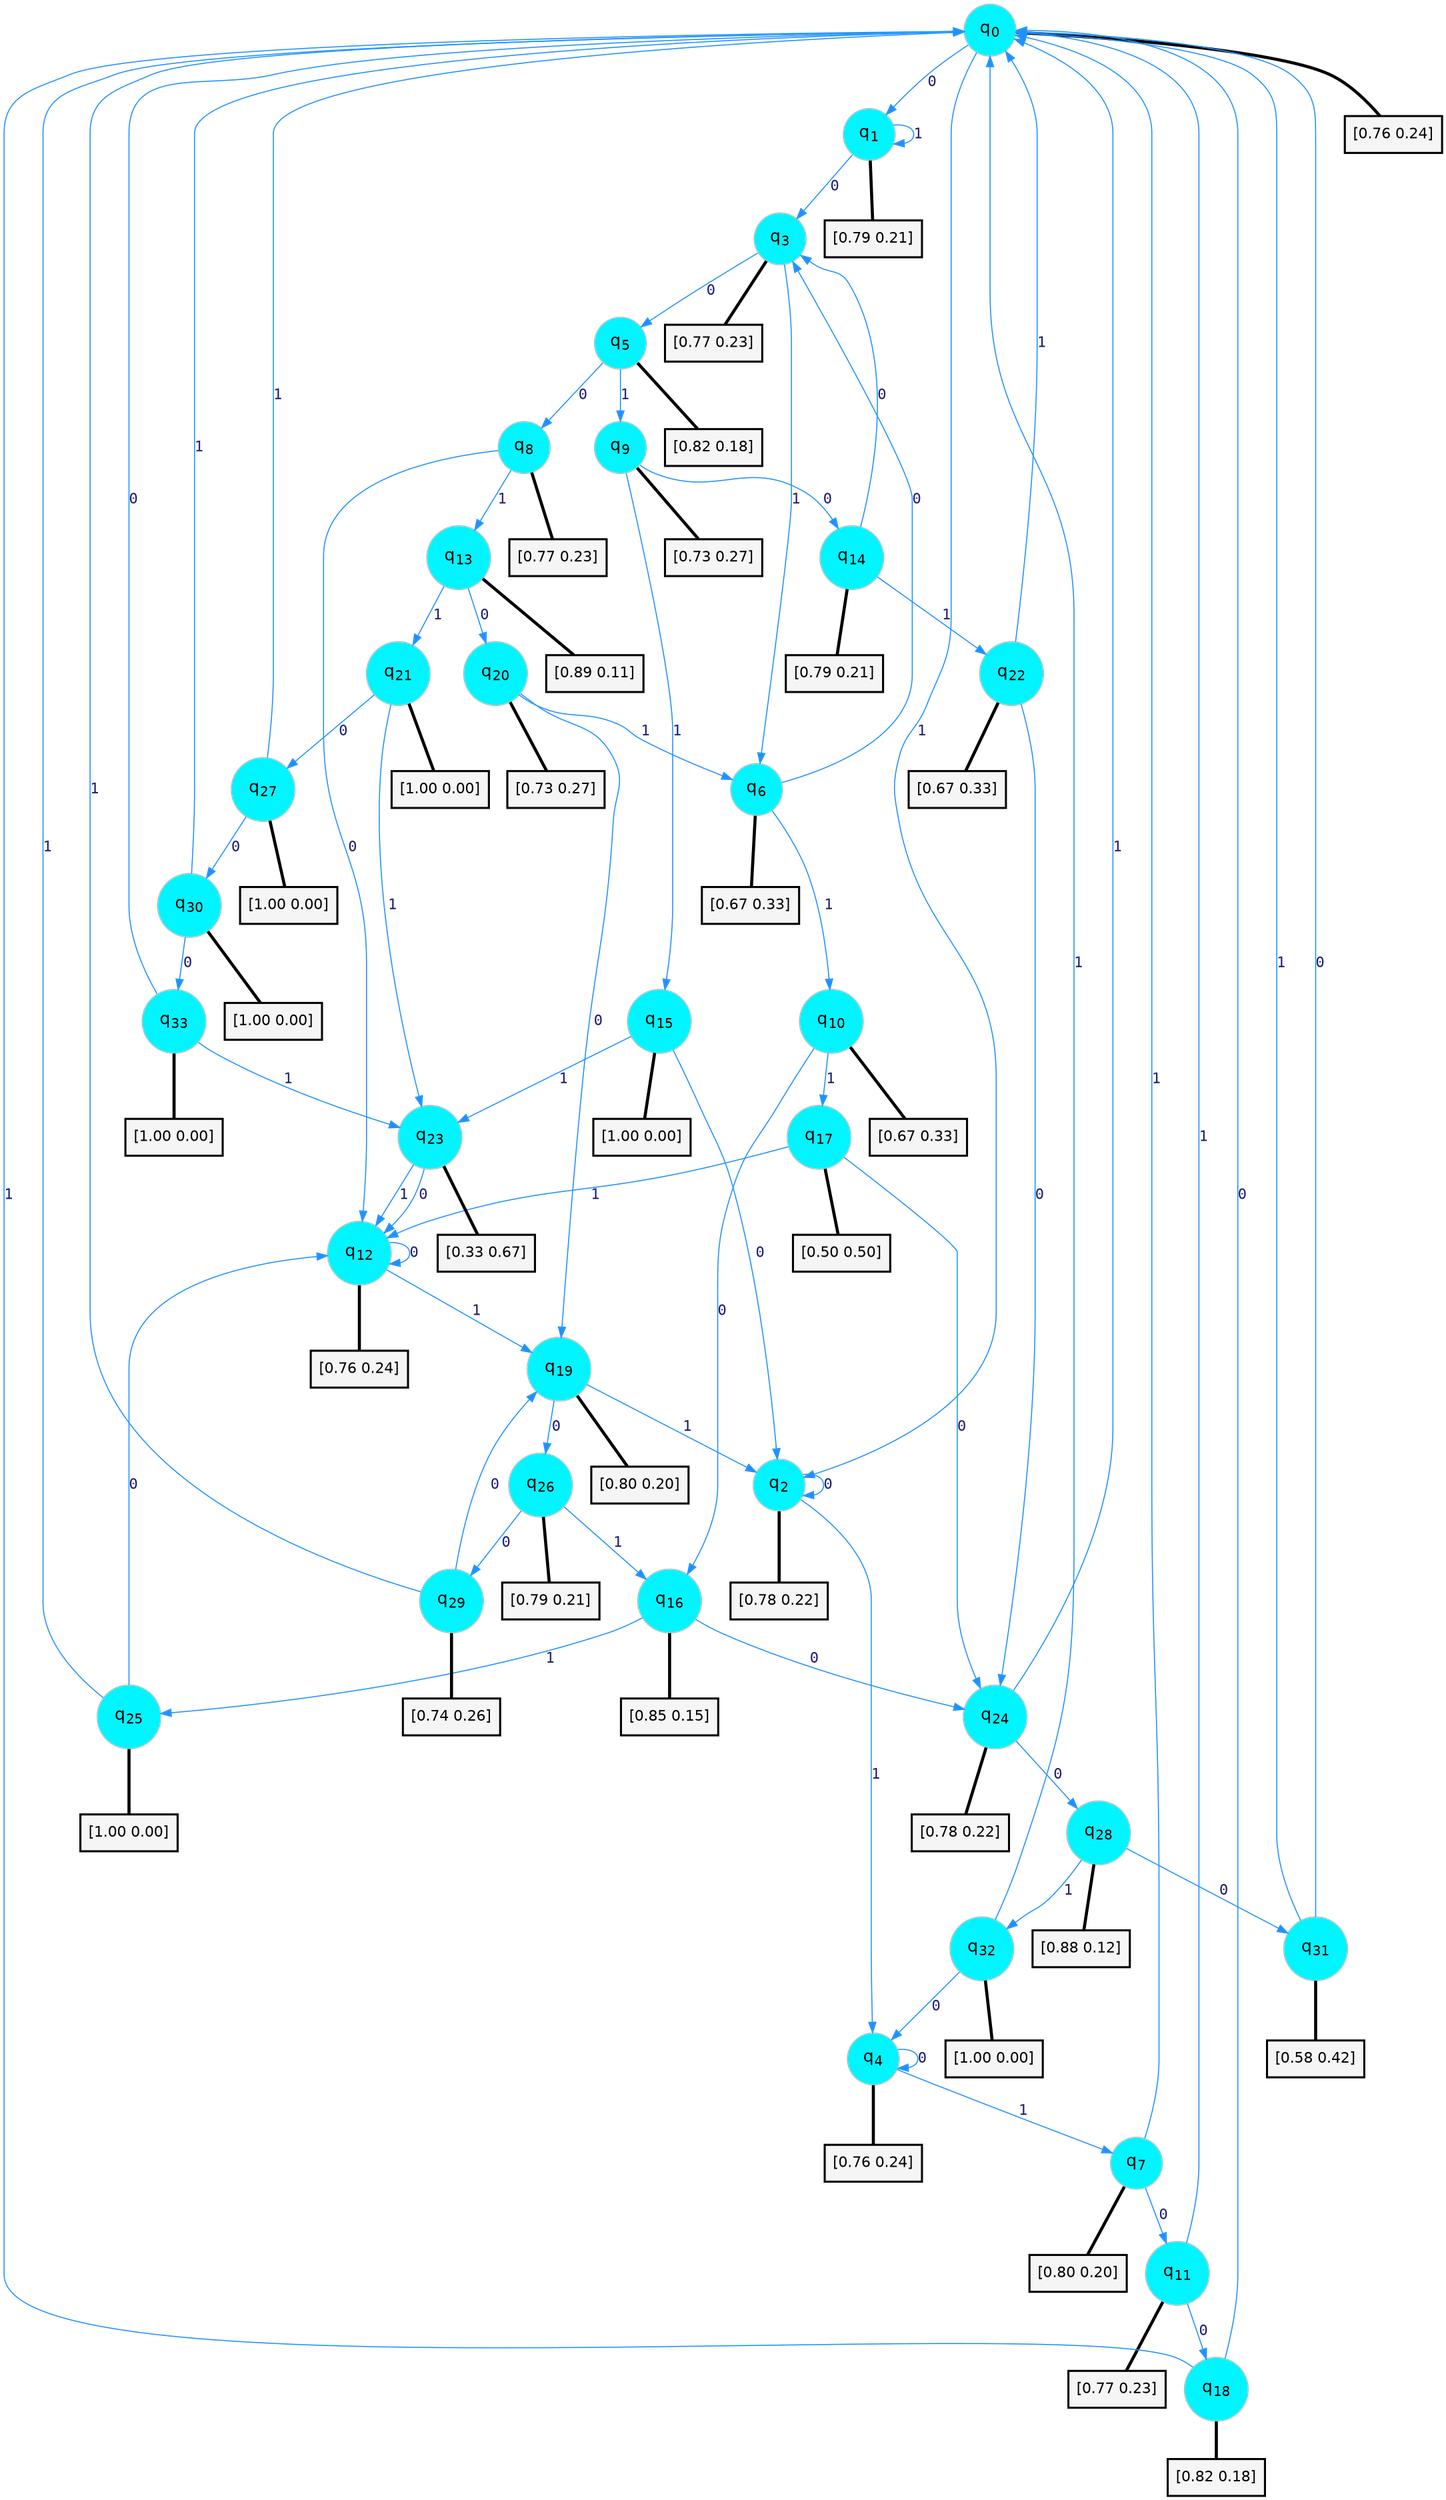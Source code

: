 digraph G {
graph [
bgcolor=transparent, dpi=300, rankdir=TD, size="40,25"];
node [
color=gray, fillcolor=turquoise1, fontcolor=black, fontname=Helvetica, fontsize=16, fontweight=bold, shape=circle, style=filled];
edge [
arrowsize=1, color=dodgerblue1, fontcolor=midnightblue, fontname=courier, fontweight=bold, penwidth=1, style=solid, weight=20];
0[label=<q<SUB>0</SUB>>];
1[label=<q<SUB>1</SUB>>];
2[label=<q<SUB>2</SUB>>];
3[label=<q<SUB>3</SUB>>];
4[label=<q<SUB>4</SUB>>];
5[label=<q<SUB>5</SUB>>];
6[label=<q<SUB>6</SUB>>];
7[label=<q<SUB>7</SUB>>];
8[label=<q<SUB>8</SUB>>];
9[label=<q<SUB>9</SUB>>];
10[label=<q<SUB>10</SUB>>];
11[label=<q<SUB>11</SUB>>];
12[label=<q<SUB>12</SUB>>];
13[label=<q<SUB>13</SUB>>];
14[label=<q<SUB>14</SUB>>];
15[label=<q<SUB>15</SUB>>];
16[label=<q<SUB>16</SUB>>];
17[label=<q<SUB>17</SUB>>];
18[label=<q<SUB>18</SUB>>];
19[label=<q<SUB>19</SUB>>];
20[label=<q<SUB>20</SUB>>];
21[label=<q<SUB>21</SUB>>];
22[label=<q<SUB>22</SUB>>];
23[label=<q<SUB>23</SUB>>];
24[label=<q<SUB>24</SUB>>];
25[label=<q<SUB>25</SUB>>];
26[label=<q<SUB>26</SUB>>];
27[label=<q<SUB>27</SUB>>];
28[label=<q<SUB>28</SUB>>];
29[label=<q<SUB>29</SUB>>];
30[label=<q<SUB>30</SUB>>];
31[label=<q<SUB>31</SUB>>];
32[label=<q<SUB>32</SUB>>];
33[label=<q<SUB>33</SUB>>];
34[label="[0.76 0.24]", shape=box,fontcolor=black, fontname=Helvetica, fontsize=14, penwidth=2, fillcolor=whitesmoke,color=black];
35[label="[0.79 0.21]", shape=box,fontcolor=black, fontname=Helvetica, fontsize=14, penwidth=2, fillcolor=whitesmoke,color=black];
36[label="[0.78 0.22]", shape=box,fontcolor=black, fontname=Helvetica, fontsize=14, penwidth=2, fillcolor=whitesmoke,color=black];
37[label="[0.77 0.23]", shape=box,fontcolor=black, fontname=Helvetica, fontsize=14, penwidth=2, fillcolor=whitesmoke,color=black];
38[label="[0.76 0.24]", shape=box,fontcolor=black, fontname=Helvetica, fontsize=14, penwidth=2, fillcolor=whitesmoke,color=black];
39[label="[0.82 0.18]", shape=box,fontcolor=black, fontname=Helvetica, fontsize=14, penwidth=2, fillcolor=whitesmoke,color=black];
40[label="[0.67 0.33]", shape=box,fontcolor=black, fontname=Helvetica, fontsize=14, penwidth=2, fillcolor=whitesmoke,color=black];
41[label="[0.80 0.20]", shape=box,fontcolor=black, fontname=Helvetica, fontsize=14, penwidth=2, fillcolor=whitesmoke,color=black];
42[label="[0.77 0.23]", shape=box,fontcolor=black, fontname=Helvetica, fontsize=14, penwidth=2, fillcolor=whitesmoke,color=black];
43[label="[0.73 0.27]", shape=box,fontcolor=black, fontname=Helvetica, fontsize=14, penwidth=2, fillcolor=whitesmoke,color=black];
44[label="[0.67 0.33]", shape=box,fontcolor=black, fontname=Helvetica, fontsize=14, penwidth=2, fillcolor=whitesmoke,color=black];
45[label="[0.77 0.23]", shape=box,fontcolor=black, fontname=Helvetica, fontsize=14, penwidth=2, fillcolor=whitesmoke,color=black];
46[label="[0.76 0.24]", shape=box,fontcolor=black, fontname=Helvetica, fontsize=14, penwidth=2, fillcolor=whitesmoke,color=black];
47[label="[0.89 0.11]", shape=box,fontcolor=black, fontname=Helvetica, fontsize=14, penwidth=2, fillcolor=whitesmoke,color=black];
48[label="[0.79 0.21]", shape=box,fontcolor=black, fontname=Helvetica, fontsize=14, penwidth=2, fillcolor=whitesmoke,color=black];
49[label="[1.00 0.00]", shape=box,fontcolor=black, fontname=Helvetica, fontsize=14, penwidth=2, fillcolor=whitesmoke,color=black];
50[label="[0.85 0.15]", shape=box,fontcolor=black, fontname=Helvetica, fontsize=14, penwidth=2, fillcolor=whitesmoke,color=black];
51[label="[0.50 0.50]", shape=box,fontcolor=black, fontname=Helvetica, fontsize=14, penwidth=2, fillcolor=whitesmoke,color=black];
52[label="[0.82 0.18]", shape=box,fontcolor=black, fontname=Helvetica, fontsize=14, penwidth=2, fillcolor=whitesmoke,color=black];
53[label="[0.80 0.20]", shape=box,fontcolor=black, fontname=Helvetica, fontsize=14, penwidth=2, fillcolor=whitesmoke,color=black];
54[label="[0.73 0.27]", shape=box,fontcolor=black, fontname=Helvetica, fontsize=14, penwidth=2, fillcolor=whitesmoke,color=black];
55[label="[1.00 0.00]", shape=box,fontcolor=black, fontname=Helvetica, fontsize=14, penwidth=2, fillcolor=whitesmoke,color=black];
56[label="[0.67 0.33]", shape=box,fontcolor=black, fontname=Helvetica, fontsize=14, penwidth=2, fillcolor=whitesmoke,color=black];
57[label="[0.33 0.67]", shape=box,fontcolor=black, fontname=Helvetica, fontsize=14, penwidth=2, fillcolor=whitesmoke,color=black];
58[label="[0.78 0.22]", shape=box,fontcolor=black, fontname=Helvetica, fontsize=14, penwidth=2, fillcolor=whitesmoke,color=black];
59[label="[1.00 0.00]", shape=box,fontcolor=black, fontname=Helvetica, fontsize=14, penwidth=2, fillcolor=whitesmoke,color=black];
60[label="[0.79 0.21]", shape=box,fontcolor=black, fontname=Helvetica, fontsize=14, penwidth=2, fillcolor=whitesmoke,color=black];
61[label="[1.00 0.00]", shape=box,fontcolor=black, fontname=Helvetica, fontsize=14, penwidth=2, fillcolor=whitesmoke,color=black];
62[label="[0.88 0.12]", shape=box,fontcolor=black, fontname=Helvetica, fontsize=14, penwidth=2, fillcolor=whitesmoke,color=black];
63[label="[0.74 0.26]", shape=box,fontcolor=black, fontname=Helvetica, fontsize=14, penwidth=2, fillcolor=whitesmoke,color=black];
64[label="[1.00 0.00]", shape=box,fontcolor=black, fontname=Helvetica, fontsize=14, penwidth=2, fillcolor=whitesmoke,color=black];
65[label="[0.58 0.42]", shape=box,fontcolor=black, fontname=Helvetica, fontsize=14, penwidth=2, fillcolor=whitesmoke,color=black];
66[label="[1.00 0.00]", shape=box,fontcolor=black, fontname=Helvetica, fontsize=14, penwidth=2, fillcolor=whitesmoke,color=black];
67[label="[1.00 0.00]", shape=box,fontcolor=black, fontname=Helvetica, fontsize=14, penwidth=2, fillcolor=whitesmoke,color=black];
0->1 [label=0];
0->2 [label=1];
0->34 [arrowhead=none, penwidth=3,color=black];
1->3 [label=0];
1->1 [label=1];
1->35 [arrowhead=none, penwidth=3,color=black];
2->2 [label=0];
2->4 [label=1];
2->36 [arrowhead=none, penwidth=3,color=black];
3->5 [label=0];
3->6 [label=1];
3->37 [arrowhead=none, penwidth=3,color=black];
4->4 [label=0];
4->7 [label=1];
4->38 [arrowhead=none, penwidth=3,color=black];
5->8 [label=0];
5->9 [label=1];
5->39 [arrowhead=none, penwidth=3,color=black];
6->3 [label=0];
6->10 [label=1];
6->40 [arrowhead=none, penwidth=3,color=black];
7->11 [label=0];
7->0 [label=1];
7->41 [arrowhead=none, penwidth=3,color=black];
8->12 [label=0];
8->13 [label=1];
8->42 [arrowhead=none, penwidth=3,color=black];
9->14 [label=0];
9->15 [label=1];
9->43 [arrowhead=none, penwidth=3,color=black];
10->16 [label=0];
10->17 [label=1];
10->44 [arrowhead=none, penwidth=3,color=black];
11->18 [label=0];
11->0 [label=1];
11->45 [arrowhead=none, penwidth=3,color=black];
12->12 [label=0];
12->19 [label=1];
12->46 [arrowhead=none, penwidth=3,color=black];
13->20 [label=0];
13->21 [label=1];
13->47 [arrowhead=none, penwidth=3,color=black];
14->3 [label=0];
14->22 [label=1];
14->48 [arrowhead=none, penwidth=3,color=black];
15->2 [label=0];
15->23 [label=1];
15->49 [arrowhead=none, penwidth=3,color=black];
16->24 [label=0];
16->25 [label=1];
16->50 [arrowhead=none, penwidth=3,color=black];
17->24 [label=0];
17->12 [label=1];
17->51 [arrowhead=none, penwidth=3,color=black];
18->0 [label=0];
18->0 [label=1];
18->52 [arrowhead=none, penwidth=3,color=black];
19->26 [label=0];
19->2 [label=1];
19->53 [arrowhead=none, penwidth=3,color=black];
20->19 [label=0];
20->6 [label=1];
20->54 [arrowhead=none, penwidth=3,color=black];
21->27 [label=0];
21->23 [label=1];
21->55 [arrowhead=none, penwidth=3,color=black];
22->24 [label=0];
22->0 [label=1];
22->56 [arrowhead=none, penwidth=3,color=black];
23->12 [label=0];
23->12 [label=1];
23->57 [arrowhead=none, penwidth=3,color=black];
24->28 [label=0];
24->0 [label=1];
24->58 [arrowhead=none, penwidth=3,color=black];
25->12 [label=0];
25->0 [label=1];
25->59 [arrowhead=none, penwidth=3,color=black];
26->29 [label=0];
26->16 [label=1];
26->60 [arrowhead=none, penwidth=3,color=black];
27->30 [label=0];
27->0 [label=1];
27->61 [arrowhead=none, penwidth=3,color=black];
28->31 [label=0];
28->32 [label=1];
28->62 [arrowhead=none, penwidth=3,color=black];
29->19 [label=0];
29->0 [label=1];
29->63 [arrowhead=none, penwidth=3,color=black];
30->33 [label=0];
30->0 [label=1];
30->64 [arrowhead=none, penwidth=3,color=black];
31->0 [label=0];
31->0 [label=1];
31->65 [arrowhead=none, penwidth=3,color=black];
32->4 [label=0];
32->0 [label=1];
32->66 [arrowhead=none, penwidth=3,color=black];
33->0 [label=0];
33->23 [label=1];
33->67 [arrowhead=none, penwidth=3,color=black];
}
